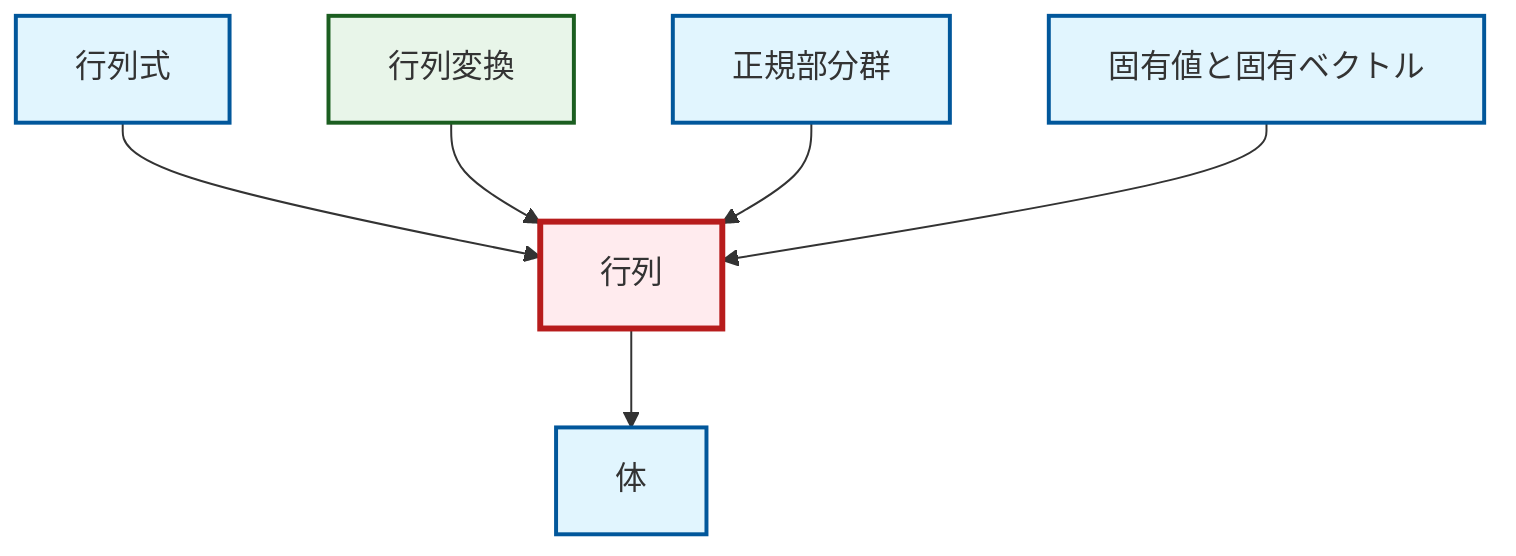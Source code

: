 graph TD
    classDef definition fill:#e1f5fe,stroke:#01579b,stroke-width:2px
    classDef theorem fill:#f3e5f5,stroke:#4a148c,stroke-width:2px
    classDef axiom fill:#fff3e0,stroke:#e65100,stroke-width:2px
    classDef example fill:#e8f5e9,stroke:#1b5e20,stroke-width:2px
    classDef current fill:#ffebee,stroke:#b71c1c,stroke-width:3px
    def-normal-subgroup["正規部分群"]:::definition
    def-determinant["行列式"]:::definition
    def-eigenvalue-eigenvector["固有値と固有ベクトル"]:::definition
    def-matrix["行列"]:::definition
    ex-matrix-transformation["行列変換"]:::example
    def-field["体"]:::definition
    def-determinant --> def-matrix
    def-matrix --> def-field
    ex-matrix-transformation --> def-matrix
    def-normal-subgroup --> def-matrix
    def-eigenvalue-eigenvector --> def-matrix
    class def-matrix current